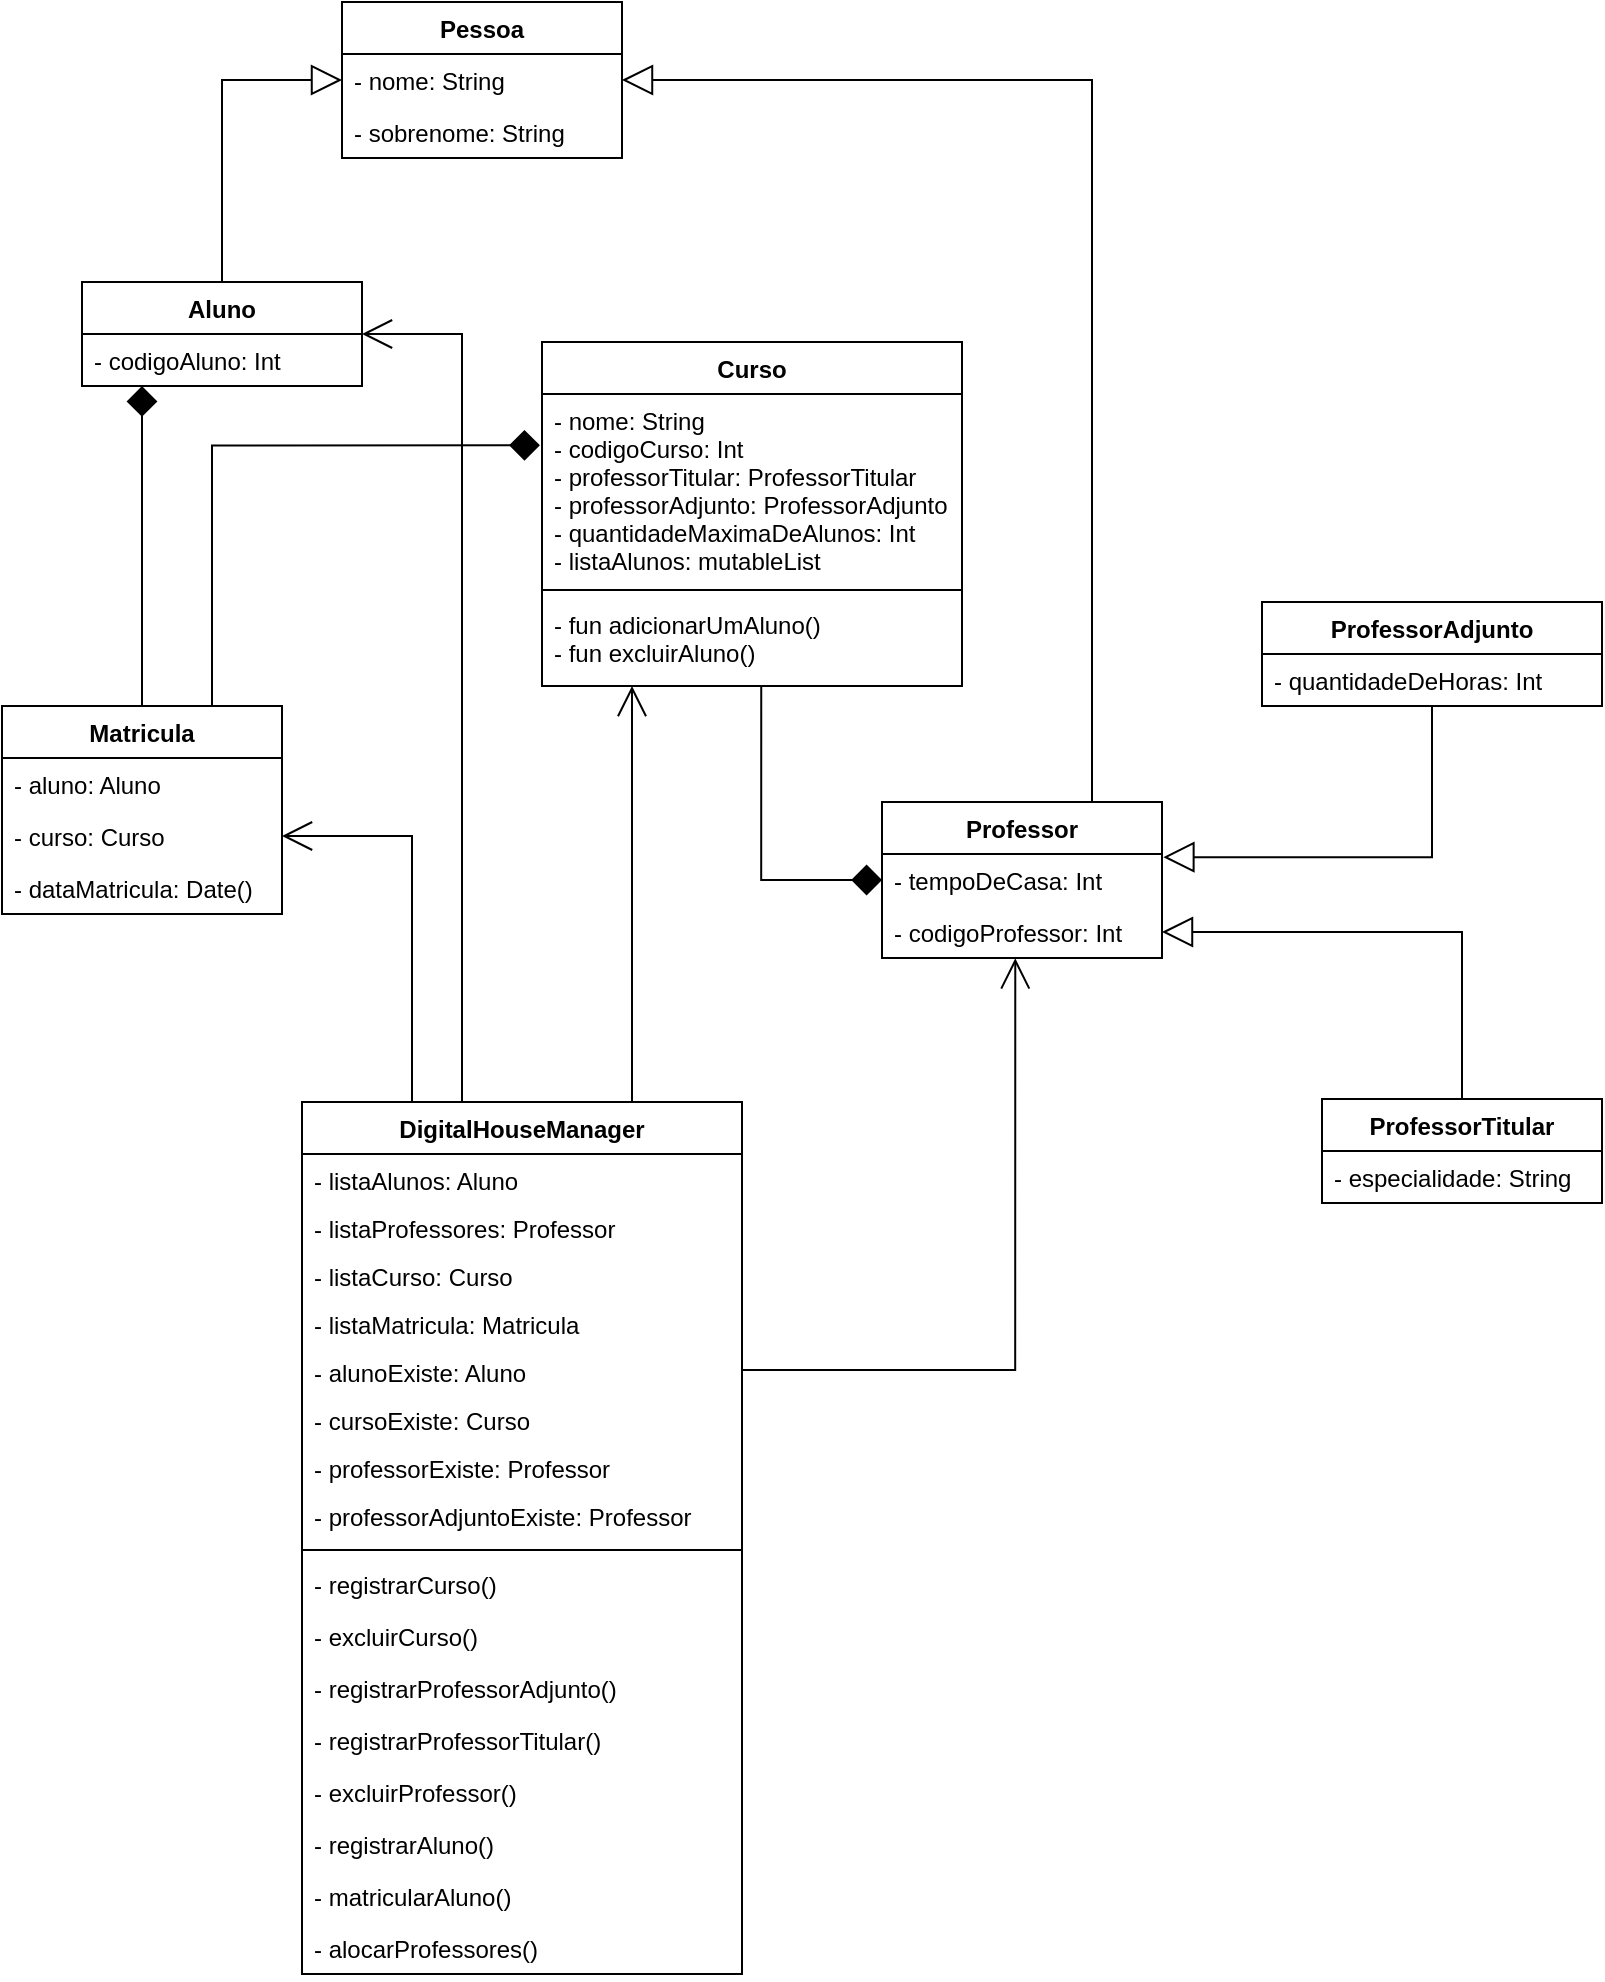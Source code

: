 <mxfile version="14.5.1" type="device"><diagram id="C5RBs43oDa-KdzZeNtuy" name="Page-1"><mxGraphModel dx="1021" dy="593" grid="1" gridSize="10" guides="1" tooltips="1" connect="1" arrows="1" fold="1" page="1" pageScale="1" pageWidth="827" pageHeight="1169" math="0" shadow="0"><root><mxCell id="WIyWlLk6GJQsqaUBKTNV-0"/><mxCell id="WIyWlLk6GJQsqaUBKTNV-1" parent="WIyWlLk6GJQsqaUBKTNV-0"/><mxCell id="6bI447R4sZm6ox8bUiS4-11" value="Pessoa" style="swimlane;fontStyle=1;childLayout=stackLayout;horizontal=1;startSize=26;fillColor=none;horizontalStack=0;resizeParent=1;resizeParentMax=0;resizeLast=0;collapsible=1;marginBottom=0;" vertex="1" parent="WIyWlLk6GJQsqaUBKTNV-1"><mxGeometry x="180" y="10" width="140" height="78" as="geometry"/></mxCell><mxCell id="6bI447R4sZm6ox8bUiS4-12" value="- nome: String" style="text;strokeColor=none;fillColor=none;align=left;verticalAlign=top;spacingLeft=4;spacingRight=4;overflow=hidden;rotatable=0;points=[[0,0.5],[1,0.5]];portConstraint=eastwest;" vertex="1" parent="6bI447R4sZm6ox8bUiS4-11"><mxGeometry y="26" width="140" height="26" as="geometry"/></mxCell><mxCell id="6bI447R4sZm6ox8bUiS4-13" value="- sobrenome: String" style="text;strokeColor=none;fillColor=none;align=left;verticalAlign=top;spacingLeft=4;spacingRight=4;overflow=hidden;rotatable=0;points=[[0,0.5],[1,0.5]];portConstraint=eastwest;" vertex="1" parent="6bI447R4sZm6ox8bUiS4-11"><mxGeometry y="52" width="140" height="26" as="geometry"/></mxCell><mxCell id="6bI447R4sZm6ox8bUiS4-62" style="edgeStyle=orthogonalEdgeStyle;rounded=0;orthogonalLoop=1;jettySize=auto;html=1;entryX=0;entryY=0.5;entryDx=0;entryDy=0;endArrow=block;endFill=0;endSize=13;strokeWidth=1;" edge="1" parent="WIyWlLk6GJQsqaUBKTNV-1" source="6bI447R4sZm6ox8bUiS4-15" target="6bI447R4sZm6ox8bUiS4-12"><mxGeometry relative="1" as="geometry"/></mxCell><mxCell id="6bI447R4sZm6ox8bUiS4-15" value="Aluno" style="swimlane;fontStyle=1;childLayout=stackLayout;horizontal=1;startSize=26;fillColor=none;horizontalStack=0;resizeParent=1;resizeParentMax=0;resizeLast=0;collapsible=1;marginBottom=0;" vertex="1" parent="WIyWlLk6GJQsqaUBKTNV-1"><mxGeometry x="50" y="150" width="140" height="52" as="geometry"/></mxCell><mxCell id="6bI447R4sZm6ox8bUiS4-16" value="- codigoAluno: Int" style="text;strokeColor=none;fillColor=none;align=left;verticalAlign=top;spacingLeft=4;spacingRight=4;overflow=hidden;rotatable=0;points=[[0,0.5],[1,0.5]];portConstraint=eastwest;" vertex="1" parent="6bI447R4sZm6ox8bUiS4-15"><mxGeometry y="26" width="140" height="26" as="geometry"/></mxCell><mxCell id="6bI447R4sZm6ox8bUiS4-63" style="edgeStyle=orthogonalEdgeStyle;rounded=0;orthogonalLoop=1;jettySize=auto;html=1;exitX=0.75;exitY=0;exitDx=0;exitDy=0;endArrow=block;endFill=0;endSize=13;strokeWidth=1;" edge="1" parent="WIyWlLk6GJQsqaUBKTNV-1" source="6bI447R4sZm6ox8bUiS4-20" target="6bI447R4sZm6ox8bUiS4-12"><mxGeometry relative="1" as="geometry"/></mxCell><mxCell id="6bI447R4sZm6ox8bUiS4-20" value="Professor" style="swimlane;fontStyle=1;childLayout=stackLayout;horizontal=1;startSize=26;fillColor=none;horizontalStack=0;resizeParent=1;resizeParentMax=0;resizeLast=0;collapsible=1;marginBottom=0;" vertex="1" parent="WIyWlLk6GJQsqaUBKTNV-1"><mxGeometry x="450" y="410" width="140" height="78" as="geometry"/></mxCell><mxCell id="6bI447R4sZm6ox8bUiS4-21" value="- tempoDeCasa: Int" style="text;strokeColor=none;fillColor=none;align=left;verticalAlign=top;spacingLeft=4;spacingRight=4;overflow=hidden;rotatable=0;points=[[0,0.5],[1,0.5]];portConstraint=eastwest;" vertex="1" parent="6bI447R4sZm6ox8bUiS4-20"><mxGeometry y="26" width="140" height="26" as="geometry"/></mxCell><mxCell id="6bI447R4sZm6ox8bUiS4-22" value="- codigoProfessor: Int" style="text;strokeColor=none;fillColor=none;align=left;verticalAlign=top;spacingLeft=4;spacingRight=4;overflow=hidden;rotatable=0;points=[[0,0.5],[1,0.5]];portConstraint=eastwest;" vertex="1" parent="6bI447R4sZm6ox8bUiS4-20"><mxGeometry y="52" width="140" height="26" as="geometry"/></mxCell><mxCell id="6bI447R4sZm6ox8bUiS4-59" style="edgeStyle=orthogonalEdgeStyle;rounded=0;orthogonalLoop=1;jettySize=auto;html=1;exitX=0.5;exitY=0;exitDx=0;exitDy=0;endArrow=block;endFill=0;endSize=13;strokeWidth=1;entryX=1;entryY=0.5;entryDx=0;entryDy=0;" edge="1" parent="WIyWlLk6GJQsqaUBKTNV-1" source="6bI447R4sZm6ox8bUiS4-25" target="6bI447R4sZm6ox8bUiS4-22"><mxGeometry relative="1" as="geometry"><mxPoint x="680" y="475" as="targetPoint"/></mxGeometry></mxCell><mxCell id="6bI447R4sZm6ox8bUiS4-25" value="ProfessorTitular" style="swimlane;fontStyle=1;childLayout=stackLayout;horizontal=1;startSize=26;fillColor=none;horizontalStack=0;resizeParent=1;resizeParentMax=0;resizeLast=0;collapsible=1;marginBottom=0;" vertex="1" parent="WIyWlLk6GJQsqaUBKTNV-1"><mxGeometry x="670" y="558.5" width="140" height="52" as="geometry"/></mxCell><mxCell id="6bI447R4sZm6ox8bUiS4-26" value="- especialidade: String" style="text;strokeColor=none;fillColor=none;align=left;verticalAlign=top;spacingLeft=4;spacingRight=4;overflow=hidden;rotatable=0;points=[[0,0.5],[1,0.5]];portConstraint=eastwest;" vertex="1" parent="6bI447R4sZm6ox8bUiS4-25"><mxGeometry y="26" width="140" height="26" as="geometry"/></mxCell><mxCell id="6bI447R4sZm6ox8bUiS4-60" style="edgeStyle=orthogonalEdgeStyle;rounded=0;orthogonalLoop=1;jettySize=auto;html=1;entryX=1.005;entryY=0.061;entryDx=0;entryDy=0;entryPerimeter=0;endArrow=block;endFill=0;endSize=13;strokeWidth=1;" edge="1" parent="WIyWlLk6GJQsqaUBKTNV-1" source="6bI447R4sZm6ox8bUiS4-30" target="6bI447R4sZm6ox8bUiS4-21"><mxGeometry relative="1" as="geometry"/></mxCell><mxCell id="6bI447R4sZm6ox8bUiS4-30" value="ProfessorAdjunto" style="swimlane;fontStyle=1;childLayout=stackLayout;horizontal=1;startSize=26;fillColor=none;horizontalStack=0;resizeParent=1;resizeParentMax=0;resizeLast=0;collapsible=1;marginBottom=0;" vertex="1" parent="WIyWlLk6GJQsqaUBKTNV-1"><mxGeometry x="640" y="310" width="170" height="52" as="geometry"/></mxCell><mxCell id="6bI447R4sZm6ox8bUiS4-31" value="- quantidadeDeHoras: Int" style="text;strokeColor=none;fillColor=none;align=left;verticalAlign=top;spacingLeft=4;spacingRight=4;overflow=hidden;rotatable=0;points=[[0,0.5],[1,0.5]];portConstraint=eastwest;" vertex="1" parent="6bI447R4sZm6ox8bUiS4-30"><mxGeometry y="26" width="170" height="26" as="geometry"/></mxCell><mxCell id="6bI447R4sZm6ox8bUiS4-57" style="edgeStyle=orthogonalEdgeStyle;rounded=0;orthogonalLoop=1;jettySize=auto;html=1;exitX=0.522;exitY=0.993;exitDx=0;exitDy=0;endArrow=diamond;endFill=1;strokeWidth=1;endSize=13;exitPerimeter=0;entryX=0;entryY=0.5;entryDx=0;entryDy=0;" edge="1" parent="WIyWlLk6GJQsqaUBKTNV-1" source="6bI447R4sZm6ox8bUiS4-39" target="6bI447R4sZm6ox8bUiS4-21"><mxGeometry relative="1" as="geometry"><mxPoint x="506" y="410" as="targetPoint"/><Array as="points"><mxPoint x="390" y="449"/></Array></mxGeometry></mxCell><mxCell id="6bI447R4sZm6ox8bUiS4-36" value="Curso" style="swimlane;fontStyle=1;align=center;verticalAlign=top;childLayout=stackLayout;horizontal=1;startSize=26;horizontalStack=0;resizeParent=1;resizeParentMax=0;resizeLast=0;collapsible=1;marginBottom=0;" vertex="1" parent="WIyWlLk6GJQsqaUBKTNV-1"><mxGeometry x="280" y="180" width="210" height="172" as="geometry"/></mxCell><mxCell id="6bI447R4sZm6ox8bUiS4-37" value="- nome: String&#10;- codigoCurso: Int&#10;- professorTitular: ProfessorTitular&#10;- professorAdjunto: ProfessorAdjunto&#10;- quantidadeMaximaDeAlunos: Int&#10;- listaAlunos: mutableList" style="text;strokeColor=none;fillColor=none;align=left;verticalAlign=top;spacingLeft=4;spacingRight=4;overflow=hidden;rotatable=0;points=[[0,0.5],[1,0.5]];portConstraint=eastwest;" vertex="1" parent="6bI447R4sZm6ox8bUiS4-36"><mxGeometry y="26" width="210" height="94" as="geometry"/></mxCell><mxCell id="6bI447R4sZm6ox8bUiS4-38" value="" style="line;strokeWidth=1;fillColor=none;align=left;verticalAlign=middle;spacingTop=-1;spacingLeft=3;spacingRight=3;rotatable=0;labelPosition=right;points=[];portConstraint=eastwest;" vertex="1" parent="6bI447R4sZm6ox8bUiS4-36"><mxGeometry y="120" width="210" height="8" as="geometry"/></mxCell><mxCell id="6bI447R4sZm6ox8bUiS4-39" value="- fun adicionarUmAluno()&#10;- fun excluirAluno()" style="text;strokeColor=none;fillColor=none;align=left;verticalAlign=top;spacingLeft=4;spacingRight=4;overflow=hidden;rotatable=0;points=[[0,0.5],[1,0.5]];portConstraint=eastwest;" vertex="1" parent="6bI447R4sZm6ox8bUiS4-36"><mxGeometry y="128" width="210" height="44" as="geometry"/></mxCell><mxCell id="6bI447R4sZm6ox8bUiS4-64" style="edgeStyle=orthogonalEdgeStyle;rounded=0;orthogonalLoop=1;jettySize=auto;html=1;exitX=0.5;exitY=0;exitDx=0;exitDy=0;endArrow=diamond;endFill=1;endSize=13;strokeWidth=1;" edge="1" parent="WIyWlLk6GJQsqaUBKTNV-1" source="6bI447R4sZm6ox8bUiS4-40" target="6bI447R4sZm6ox8bUiS4-16"><mxGeometry relative="1" as="geometry"><mxPoint x="80" y="210" as="targetPoint"/><Array as="points"><mxPoint x="80" y="200"/><mxPoint x="80" y="200"/></Array></mxGeometry></mxCell><mxCell id="6bI447R4sZm6ox8bUiS4-67" style="edgeStyle=orthogonalEdgeStyle;rounded=0;orthogonalLoop=1;jettySize=auto;html=1;exitX=0.75;exitY=0;exitDx=0;exitDy=0;entryX=-0.005;entryY=0.273;entryDx=0;entryDy=0;entryPerimeter=0;endArrow=diamond;endFill=1;endSize=13;strokeWidth=1;" edge="1" parent="WIyWlLk6GJQsqaUBKTNV-1" source="6bI447R4sZm6ox8bUiS4-40" target="6bI447R4sZm6ox8bUiS4-37"><mxGeometry relative="1" as="geometry"/></mxCell><mxCell id="6bI447R4sZm6ox8bUiS4-40" value="Matricula" style="swimlane;fontStyle=1;childLayout=stackLayout;horizontal=1;startSize=26;fillColor=none;horizontalStack=0;resizeParent=1;resizeParentMax=0;resizeLast=0;collapsible=1;marginBottom=0;" vertex="1" parent="WIyWlLk6GJQsqaUBKTNV-1"><mxGeometry x="10" y="362" width="140" height="104" as="geometry"/></mxCell><mxCell id="6bI447R4sZm6ox8bUiS4-41" value="- aluno: Aluno" style="text;strokeColor=none;fillColor=none;align=left;verticalAlign=top;spacingLeft=4;spacingRight=4;overflow=hidden;rotatable=0;points=[[0,0.5],[1,0.5]];portConstraint=eastwest;" vertex="1" parent="6bI447R4sZm6ox8bUiS4-40"><mxGeometry y="26" width="140" height="26" as="geometry"/></mxCell><mxCell id="6bI447R4sZm6ox8bUiS4-42" value="- curso: Curso" style="text;strokeColor=none;fillColor=none;align=left;verticalAlign=top;spacingLeft=4;spacingRight=4;overflow=hidden;rotatable=0;points=[[0,0.5],[1,0.5]];portConstraint=eastwest;" vertex="1" parent="6bI447R4sZm6ox8bUiS4-40"><mxGeometry y="52" width="140" height="26" as="geometry"/></mxCell><mxCell id="6bI447R4sZm6ox8bUiS4-43" value="- dataMatricula: Date()" style="text;strokeColor=none;fillColor=none;align=left;verticalAlign=top;spacingLeft=4;spacingRight=4;overflow=hidden;rotatable=0;points=[[0,0.5],[1,0.5]];portConstraint=eastwest;" vertex="1" parent="6bI447R4sZm6ox8bUiS4-40"><mxGeometry y="78" width="140" height="26" as="geometry"/></mxCell><mxCell id="6bI447R4sZm6ox8bUiS4-77" style="edgeStyle=orthogonalEdgeStyle;rounded=0;orthogonalLoop=1;jettySize=auto;html=1;exitX=0.25;exitY=0;exitDx=0;exitDy=0;endArrow=open;endFill=0;endSize=13;strokeWidth=1;" edge="1" parent="WIyWlLk6GJQsqaUBKTNV-1" source="6bI447R4sZm6ox8bUiS4-44" target="6bI447R4sZm6ox8bUiS4-42"><mxGeometry relative="1" as="geometry"/></mxCell><mxCell id="6bI447R4sZm6ox8bUiS4-78" style="edgeStyle=orthogonalEdgeStyle;rounded=0;orthogonalLoop=1;jettySize=auto;html=1;entryX=1;entryY=0.5;entryDx=0;entryDy=0;endArrow=open;endFill=0;endSize=13;strokeWidth=1;" edge="1" parent="WIyWlLk6GJQsqaUBKTNV-1" source="6bI447R4sZm6ox8bUiS4-44" target="6bI447R4sZm6ox8bUiS4-15"><mxGeometry relative="1" as="geometry"><Array as="points"><mxPoint x="240" y="176"/></Array></mxGeometry></mxCell><mxCell id="6bI447R4sZm6ox8bUiS4-81" style="edgeStyle=orthogonalEdgeStyle;rounded=0;orthogonalLoop=1;jettySize=auto;html=1;exitX=0.75;exitY=0;exitDx=0;exitDy=0;endArrow=open;endFill=0;endSize=13;strokeWidth=1;" edge="1" parent="WIyWlLk6GJQsqaUBKTNV-1" source="6bI447R4sZm6ox8bUiS4-44" target="6bI447R4sZm6ox8bUiS4-39"><mxGeometry relative="1" as="geometry"><mxPoint x="325" y="359" as="targetPoint"/><Array as="points"><mxPoint x="325" y="390"/><mxPoint x="325" y="390"/></Array></mxGeometry></mxCell><mxCell id="6bI447R4sZm6ox8bUiS4-44" value="DigitalHouseManager" style="swimlane;fontStyle=1;align=center;verticalAlign=top;childLayout=stackLayout;horizontal=1;startSize=26;horizontalStack=0;resizeParent=1;resizeParentMax=0;resizeLast=0;collapsible=1;marginBottom=0;" vertex="1" parent="WIyWlLk6GJQsqaUBKTNV-1"><mxGeometry x="160" y="560" width="220" height="436" as="geometry"/></mxCell><mxCell id="6bI447R4sZm6ox8bUiS4-51" value="- listaAlunos: Aluno" style="text;strokeColor=none;fillColor=none;align=left;verticalAlign=top;spacingLeft=4;spacingRight=4;overflow=hidden;rotatable=0;points=[[0,0.5],[1,0.5]];portConstraint=eastwest;" vertex="1" parent="6bI447R4sZm6ox8bUiS4-44"><mxGeometry y="26" width="220" height="24" as="geometry"/></mxCell><mxCell id="6bI447R4sZm6ox8bUiS4-52" value="- listaProfessores: Professor" style="text;strokeColor=none;fillColor=none;align=left;verticalAlign=top;spacingLeft=4;spacingRight=4;overflow=hidden;rotatable=0;points=[[0,0.5],[1,0.5]];portConstraint=eastwest;" vertex="1" parent="6bI447R4sZm6ox8bUiS4-44"><mxGeometry y="50" width="220" height="24" as="geometry"/></mxCell><mxCell id="6bI447R4sZm6ox8bUiS4-53" value="- listaCurso: Curso" style="text;strokeColor=none;fillColor=none;align=left;verticalAlign=top;spacingLeft=4;spacingRight=4;overflow=hidden;rotatable=0;points=[[0,0.5],[1,0.5]];portConstraint=eastwest;" vertex="1" parent="6bI447R4sZm6ox8bUiS4-44"><mxGeometry y="74" width="220" height="24" as="geometry"/></mxCell><mxCell id="6bI447R4sZm6ox8bUiS4-54" value="- listaMatricula: Matricula" style="text;strokeColor=none;fillColor=none;align=left;verticalAlign=top;spacingLeft=4;spacingRight=4;overflow=hidden;rotatable=0;points=[[0,0.5],[1,0.5]];portConstraint=eastwest;" vertex="1" parent="6bI447R4sZm6ox8bUiS4-44"><mxGeometry y="98" width="220" height="24" as="geometry"/></mxCell><mxCell id="6bI447R4sZm6ox8bUiS4-68" value="- alunoExiste: Aluno" style="text;strokeColor=none;fillColor=none;align=left;verticalAlign=top;spacingLeft=4;spacingRight=4;overflow=hidden;rotatable=0;points=[[0,0.5],[1,0.5]];portConstraint=eastwest;" vertex="1" parent="6bI447R4sZm6ox8bUiS4-44"><mxGeometry y="122" width="220" height="24" as="geometry"/></mxCell><mxCell id="6bI447R4sZm6ox8bUiS4-69" value="- cursoExiste: Curso" style="text;strokeColor=none;fillColor=none;align=left;verticalAlign=top;spacingLeft=4;spacingRight=4;overflow=hidden;rotatable=0;points=[[0,0.5],[1,0.5]];portConstraint=eastwest;" vertex="1" parent="6bI447R4sZm6ox8bUiS4-44"><mxGeometry y="146" width="220" height="24" as="geometry"/></mxCell><mxCell id="6bI447R4sZm6ox8bUiS4-70" value="- professorExiste: Professor" style="text;strokeColor=none;fillColor=none;align=left;verticalAlign=top;spacingLeft=4;spacingRight=4;overflow=hidden;rotatable=0;points=[[0,0.5],[1,0.5]];portConstraint=eastwest;" vertex="1" parent="6bI447R4sZm6ox8bUiS4-44"><mxGeometry y="170" width="220" height="24" as="geometry"/></mxCell><mxCell id="6bI447R4sZm6ox8bUiS4-45" value="- professorAdjuntoExiste: Professor" style="text;strokeColor=none;fillColor=none;align=left;verticalAlign=top;spacingLeft=4;spacingRight=4;overflow=hidden;rotatable=0;points=[[0,0.5],[1,0.5]];portConstraint=eastwest;" vertex="1" parent="6bI447R4sZm6ox8bUiS4-44"><mxGeometry y="194" width="220" height="26" as="geometry"/></mxCell><mxCell id="6bI447R4sZm6ox8bUiS4-46" value="" style="line;strokeWidth=1;fillColor=none;align=left;verticalAlign=middle;spacingTop=-1;spacingLeft=3;spacingRight=3;rotatable=0;labelPosition=right;points=[];portConstraint=eastwest;" vertex="1" parent="6bI447R4sZm6ox8bUiS4-44"><mxGeometry y="220" width="220" height="8" as="geometry"/></mxCell><mxCell id="6bI447R4sZm6ox8bUiS4-48" value="- registrarCurso()" style="text;strokeColor=none;fillColor=none;align=left;verticalAlign=top;spacingLeft=4;spacingRight=4;overflow=hidden;rotatable=0;points=[[0,0.5],[1,0.5]];portConstraint=eastwest;" vertex="1" parent="6bI447R4sZm6ox8bUiS4-44"><mxGeometry y="228" width="220" height="26" as="geometry"/></mxCell><mxCell id="6bI447R4sZm6ox8bUiS4-49" value="- excluirCurso()" style="text;strokeColor=none;fillColor=none;align=left;verticalAlign=top;spacingLeft=4;spacingRight=4;overflow=hidden;rotatable=0;points=[[0,0.5],[1,0.5]];portConstraint=eastwest;" vertex="1" parent="6bI447R4sZm6ox8bUiS4-44"><mxGeometry y="254" width="220" height="26" as="geometry"/></mxCell><mxCell id="6bI447R4sZm6ox8bUiS4-71" value="- registrarProfessorAdjunto()" style="text;strokeColor=none;fillColor=none;align=left;verticalAlign=top;spacingLeft=4;spacingRight=4;overflow=hidden;rotatable=0;points=[[0,0.5],[1,0.5]];portConstraint=eastwest;" vertex="1" parent="6bI447R4sZm6ox8bUiS4-44"><mxGeometry y="280" width="220" height="26" as="geometry"/></mxCell><mxCell id="6bI447R4sZm6ox8bUiS4-72" value="- registrarProfessorTitular()" style="text;strokeColor=none;fillColor=none;align=left;verticalAlign=top;spacingLeft=4;spacingRight=4;overflow=hidden;rotatable=0;points=[[0,0.5],[1,0.5]];portConstraint=eastwest;" vertex="1" parent="6bI447R4sZm6ox8bUiS4-44"><mxGeometry y="306" width="220" height="26" as="geometry"/></mxCell><mxCell id="6bI447R4sZm6ox8bUiS4-73" value="- excluirProfessor()" style="text;strokeColor=none;fillColor=none;align=left;verticalAlign=top;spacingLeft=4;spacingRight=4;overflow=hidden;rotatable=0;points=[[0,0.5],[1,0.5]];portConstraint=eastwest;" vertex="1" parent="6bI447R4sZm6ox8bUiS4-44"><mxGeometry y="332" width="220" height="26" as="geometry"/></mxCell><mxCell id="6bI447R4sZm6ox8bUiS4-74" value="- registrarAluno()" style="text;strokeColor=none;fillColor=none;align=left;verticalAlign=top;spacingLeft=4;spacingRight=4;overflow=hidden;rotatable=0;points=[[0,0.5],[1,0.5]];portConstraint=eastwest;" vertex="1" parent="6bI447R4sZm6ox8bUiS4-44"><mxGeometry y="358" width="220" height="26" as="geometry"/></mxCell><mxCell id="6bI447R4sZm6ox8bUiS4-76" value="- matricularAluno()" style="text;strokeColor=none;fillColor=none;align=left;verticalAlign=top;spacingLeft=4;spacingRight=4;overflow=hidden;rotatable=0;points=[[0,0.5],[1,0.5]];portConstraint=eastwest;" vertex="1" parent="6bI447R4sZm6ox8bUiS4-44"><mxGeometry y="384" width="220" height="26" as="geometry"/></mxCell><mxCell id="6bI447R4sZm6ox8bUiS4-75" value="- alocarProfessores()" style="text;strokeColor=none;fillColor=none;align=left;verticalAlign=top;spacingLeft=4;spacingRight=4;overflow=hidden;rotatable=0;points=[[0,0.5],[1,0.5]];portConstraint=eastwest;" vertex="1" parent="6bI447R4sZm6ox8bUiS4-44"><mxGeometry y="410" width="220" height="26" as="geometry"/></mxCell><mxCell id="6bI447R4sZm6ox8bUiS4-82" style="edgeStyle=orthogonalEdgeStyle;rounded=0;orthogonalLoop=1;jettySize=auto;html=1;entryX=0.476;entryY=1.007;entryDx=0;entryDy=0;entryPerimeter=0;endArrow=open;endFill=0;endSize=13;strokeWidth=1;" edge="1" parent="WIyWlLk6GJQsqaUBKTNV-1" source="6bI447R4sZm6ox8bUiS4-68" target="6bI447R4sZm6ox8bUiS4-22"><mxGeometry relative="1" as="geometry"/></mxCell></root></mxGraphModel></diagram></mxfile>
